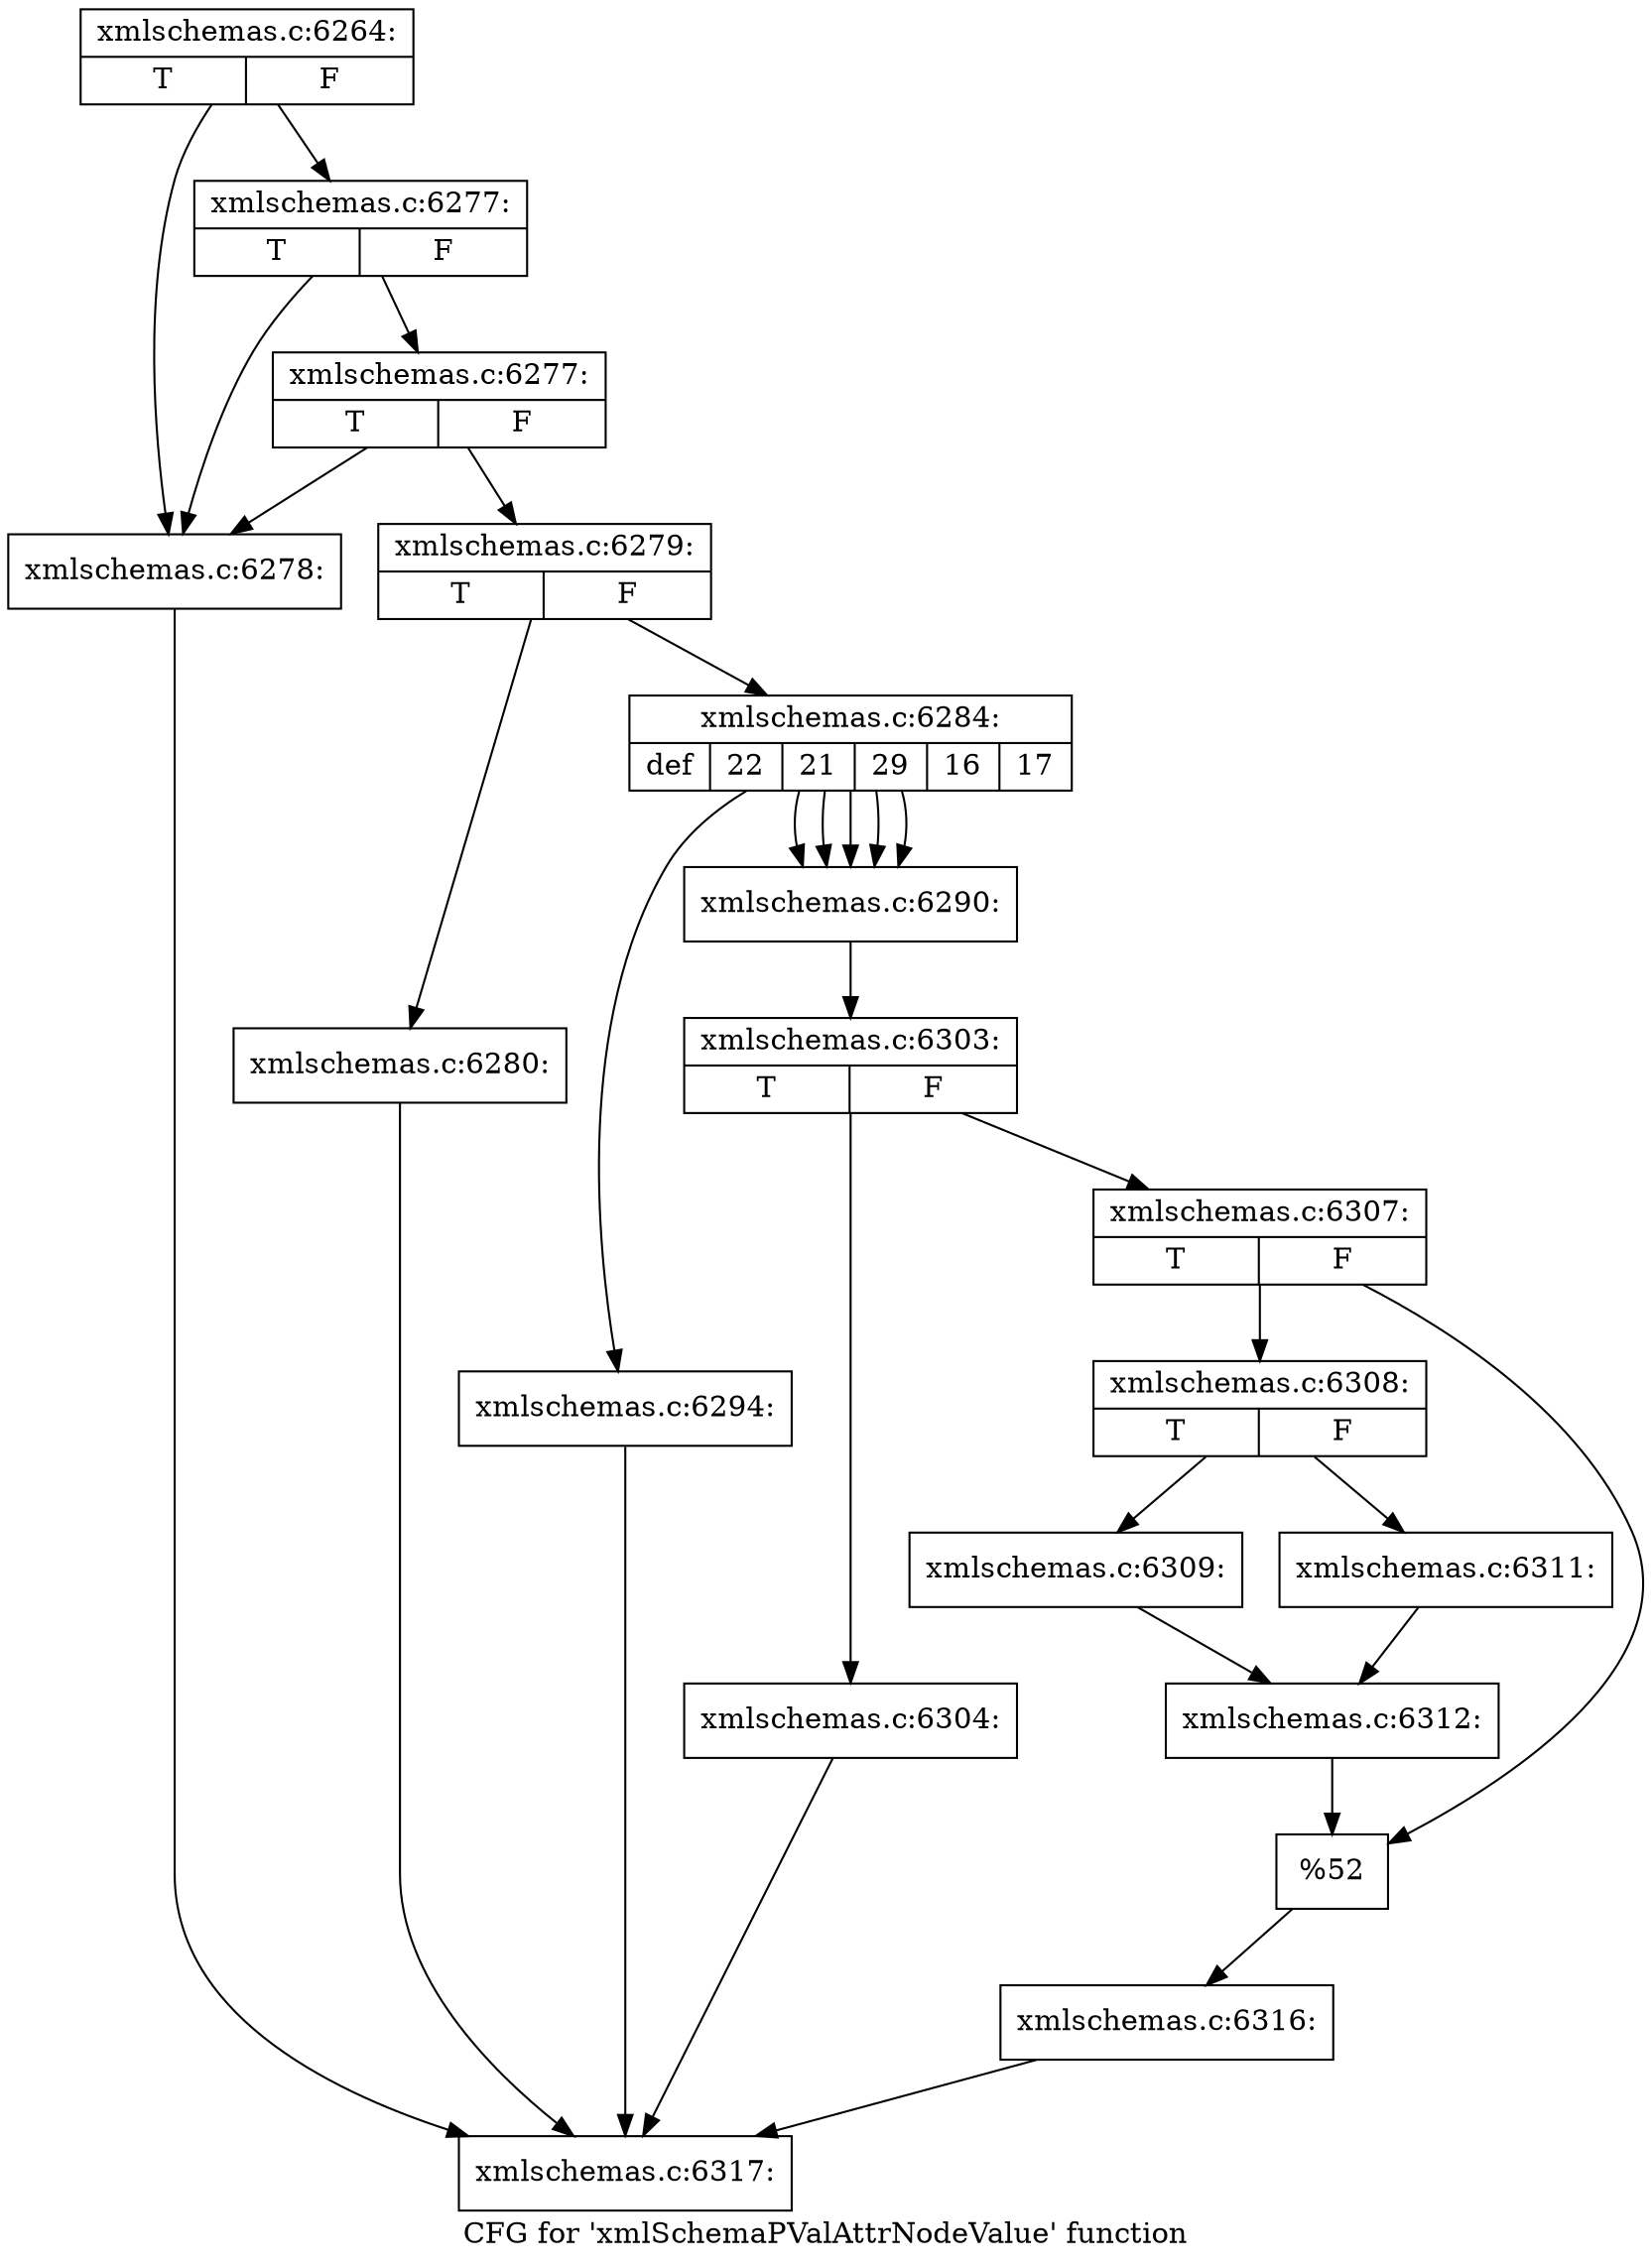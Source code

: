 digraph "CFG for 'xmlSchemaPValAttrNodeValue' function" {
	label="CFG for 'xmlSchemaPValAttrNodeValue' function";

	Node0x4c95ba0 [shape=record,label="{xmlschemas.c:6264:|{<s0>T|<s1>F}}"];
	Node0x4c95ba0 -> Node0x4b885c0;
	Node0x4c95ba0 -> Node0x4b886e0;
	Node0x4b886e0 [shape=record,label="{xmlschemas.c:6277:|{<s0>T|<s1>F}}"];
	Node0x4b886e0 -> Node0x4b885c0;
	Node0x4b886e0 -> Node0x4b88660;
	Node0x4b88660 [shape=record,label="{xmlschemas.c:6277:|{<s0>T|<s1>F}}"];
	Node0x4b88660 -> Node0x4b885c0;
	Node0x4b88660 -> Node0x4b88610;
	Node0x4b885c0 [shape=record,label="{xmlschemas.c:6278:}"];
	Node0x4b885c0 -> Node0x4c93180;
	Node0x4b88610 [shape=record,label="{xmlschemas.c:6279:|{<s0>T|<s1>F}}"];
	Node0x4b88610 -> Node0x4b88fa0;
	Node0x4b88610 -> Node0x4b88ff0;
	Node0x4b88fa0 [shape=record,label="{xmlschemas.c:6280:}"];
	Node0x4b88fa0 -> Node0x4c93180;
	Node0x4b88ff0 [shape=record,label="{xmlschemas.c:6284:|{<s0>def|<s1>22|<s2>21|<s3>29|<s4>16|<s5>17}}"];
	Node0x4b88ff0 -> Node0x4b89d60;
	Node0x4b88ff0 -> Node0x4b8a0a0;
	Node0x4b88ff0 -> Node0x4b8a0a0;
	Node0x4b88ff0 -> Node0x4b8a0a0;
	Node0x4b88ff0 -> Node0x4b8a0a0;
	Node0x4b88ff0 -> Node0x4b8a0a0;
	Node0x4b8a0a0 [shape=record,label="{xmlschemas.c:6290:}"];
	Node0x4b8a0a0 -> Node0x4b89b50;
	Node0x4b89d60 [shape=record,label="{xmlschemas.c:6294:}"];
	Node0x4b89d60 -> Node0x4c93180;
	Node0x4b89b50 [shape=record,label="{xmlschemas.c:6303:|{<s0>T|<s1>F}}"];
	Node0x4b89b50 -> Node0x4b8ea80;
	Node0x4b89b50 -> Node0x4b47280;
	Node0x4b8ea80 [shape=record,label="{xmlschemas.c:6304:}"];
	Node0x4b8ea80 -> Node0x4c93180;
	Node0x4b47280 [shape=record,label="{xmlschemas.c:6307:|{<s0>T|<s1>F}}"];
	Node0x4b47280 -> Node0x4b47a00;
	Node0x4b47280 -> Node0x4b47a50;
	Node0x4b47a00 [shape=record,label="{xmlschemas.c:6308:|{<s0>T|<s1>F}}"];
	Node0x4b47a00 -> Node0x4b47e10;
	Node0x4b47a00 -> Node0x4b47eb0;
	Node0x4b47e10 [shape=record,label="{xmlschemas.c:6309:}"];
	Node0x4b47e10 -> Node0x4b47e60;
	Node0x4b47eb0 [shape=record,label="{xmlschemas.c:6311:}"];
	Node0x4b47eb0 -> Node0x4b47e60;
	Node0x4b47e60 [shape=record,label="{xmlschemas.c:6312:}"];
	Node0x4b47e60 -> Node0x4b47a50;
	Node0x4b47a50 [shape=record,label="{%52}"];
	Node0x4b47a50 -> Node0x4b47230;
	Node0x4b47230 [shape=record,label="{xmlschemas.c:6316:}"];
	Node0x4b47230 -> Node0x4c93180;
	Node0x4c93180 [shape=record,label="{xmlschemas.c:6317:}"];
}
